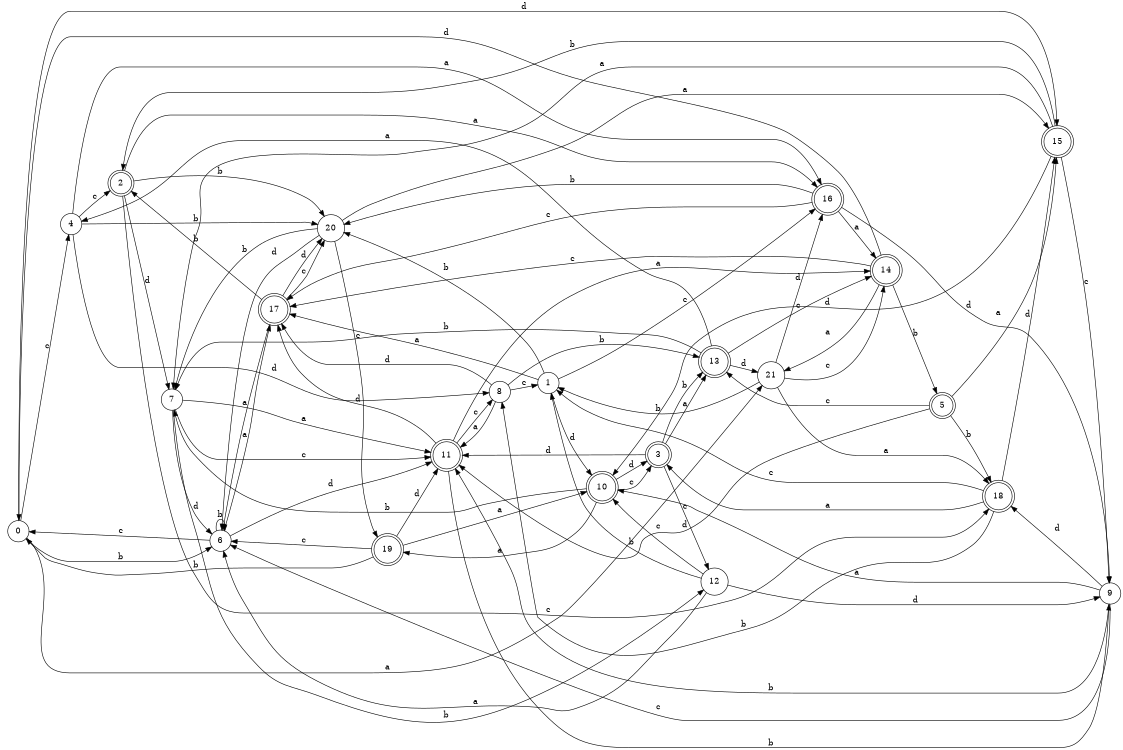 digraph n18_9 {
__start0 [label="" shape="none"];

rankdir=LR;
size="8,5";

s0 [style="filled", color="black", fillcolor="white" shape="circle", label="0"];
s1 [style="filled", color="black", fillcolor="white" shape="circle", label="1"];
s2 [style="rounded,filled", color="black", fillcolor="white" shape="doublecircle", label="2"];
s3 [style="rounded,filled", color="black", fillcolor="white" shape="doublecircle", label="3"];
s4 [style="filled", color="black", fillcolor="white" shape="circle", label="4"];
s5 [style="rounded,filled", color="black", fillcolor="white" shape="doublecircle", label="5"];
s6 [style="filled", color="black", fillcolor="white" shape="circle", label="6"];
s7 [style="filled", color="black", fillcolor="white" shape="circle", label="7"];
s8 [style="filled", color="black", fillcolor="white" shape="circle", label="8"];
s9 [style="filled", color="black", fillcolor="white" shape="circle", label="9"];
s10 [style="rounded,filled", color="black", fillcolor="white" shape="doublecircle", label="10"];
s11 [style="rounded,filled", color="black", fillcolor="white" shape="doublecircle", label="11"];
s12 [style="filled", color="black", fillcolor="white" shape="circle", label="12"];
s13 [style="rounded,filled", color="black", fillcolor="white" shape="doublecircle", label="13"];
s14 [style="rounded,filled", color="black", fillcolor="white" shape="doublecircle", label="14"];
s15 [style="rounded,filled", color="black", fillcolor="white" shape="doublecircle", label="15"];
s16 [style="rounded,filled", color="black", fillcolor="white" shape="doublecircle", label="16"];
s17 [style="rounded,filled", color="black", fillcolor="white" shape="doublecircle", label="17"];
s18 [style="rounded,filled", color="black", fillcolor="white" shape="doublecircle", label="18"];
s19 [style="rounded,filled", color="black", fillcolor="white" shape="doublecircle", label="19"];
s20 [style="filled", color="black", fillcolor="white" shape="circle", label="20"];
s21 [style="filled", color="black", fillcolor="white" shape="circle", label="21"];
s0 -> s21 [label="a"];
s0 -> s6 [label="b"];
s0 -> s4 [label="c"];
s0 -> s15 [label="d"];
s1 -> s17 [label="a"];
s1 -> s20 [label="b"];
s1 -> s16 [label="c"];
s1 -> s10 [label="d"];
s2 -> s16 [label="a"];
s2 -> s20 [label="b"];
s2 -> s18 [label="c"];
s2 -> s7 [label="d"];
s3 -> s13 [label="a"];
s3 -> s13 [label="b"];
s3 -> s12 [label="c"];
s3 -> s11 [label="d"];
s4 -> s16 [label="a"];
s4 -> s20 [label="b"];
s4 -> s2 [label="c"];
s4 -> s8 [label="d"];
s5 -> s15 [label="a"];
s5 -> s18 [label="b"];
s5 -> s13 [label="c"];
s5 -> s11 [label="d"];
s6 -> s17 [label="a"];
s6 -> s6 [label="b"];
s6 -> s0 [label="c"];
s6 -> s11 [label="d"];
s7 -> s11 [label="a"];
s7 -> s12 [label="b"];
s7 -> s11 [label="c"];
s7 -> s6 [label="d"];
s8 -> s11 [label="a"];
s8 -> s13 [label="b"];
s8 -> s1 [label="c"];
s8 -> s17 [label="d"];
s9 -> s10 [label="a"];
s9 -> s11 [label="b"];
s9 -> s6 [label="c"];
s9 -> s18 [label="d"];
s10 -> s19 [label="a"];
s10 -> s7 [label="b"];
s10 -> s3 [label="c"];
s10 -> s3 [label="d"];
s11 -> s14 [label="a"];
s11 -> s9 [label="b"];
s11 -> s8 [label="c"];
s11 -> s17 [label="d"];
s12 -> s6 [label="a"];
s12 -> s1 [label="b"];
s12 -> s10 [label="c"];
s12 -> s9 [label="d"];
s13 -> s4 [label="a"];
s13 -> s7 [label="b"];
s13 -> s14 [label="c"];
s13 -> s21 [label="d"];
s14 -> s21 [label="a"];
s14 -> s5 [label="b"];
s14 -> s17 [label="c"];
s14 -> s0 [label="d"];
s15 -> s7 [label="a"];
s15 -> s2 [label="b"];
s15 -> s9 [label="c"];
s15 -> s10 [label="d"];
s16 -> s14 [label="a"];
s16 -> s20 [label="b"];
s16 -> s17 [label="c"];
s16 -> s9 [label="d"];
s17 -> s6 [label="a"];
s17 -> s2 [label="b"];
s17 -> s20 [label="c"];
s17 -> s20 [label="d"];
s18 -> s3 [label="a"];
s18 -> s8 [label="b"];
s18 -> s1 [label="c"];
s18 -> s15 [label="d"];
s19 -> s10 [label="a"];
s19 -> s0 [label="b"];
s19 -> s6 [label="c"];
s19 -> s11 [label="d"];
s20 -> s15 [label="a"];
s20 -> s7 [label="b"];
s20 -> s19 [label="c"];
s20 -> s6 [label="d"];
s21 -> s18 [label="a"];
s21 -> s1 [label="b"];
s21 -> s14 [label="c"];
s21 -> s16 [label="d"];

}